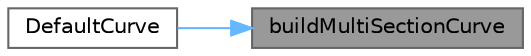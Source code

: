 digraph "buildMultiSectionCurve"
{
 // INTERACTIVE_SVG=YES
 // LATEX_PDF_SIZE
  bgcolor="transparent";
  edge [fontname=Helvetica,fontsize=10,labelfontname=Helvetica,labelfontsize=10];
  node [fontname=Helvetica,fontsize=10,shape=box,height=0.2,width=0.4];
  rankdir="RL";
  Node1 [label="buildMultiSectionCurve",height=0.2,width=0.4,color="gray40", fillcolor="grey60", style="filled", fontcolor="black",tooltip="Build a multi section curve."];
  Node1 -> Node2 [dir="back",color="steelblue1",style="solid"];
  Node2 [label="DefaultCurve",height=0.2,width=0.4,color="grey40", fillcolor="white", style="filled",URL="$classore_1_1data_1_1_default_curve.html#aab7d6b459c59f1a3854a5cefc764f485",tooltip="Detailed constructor."];
}
